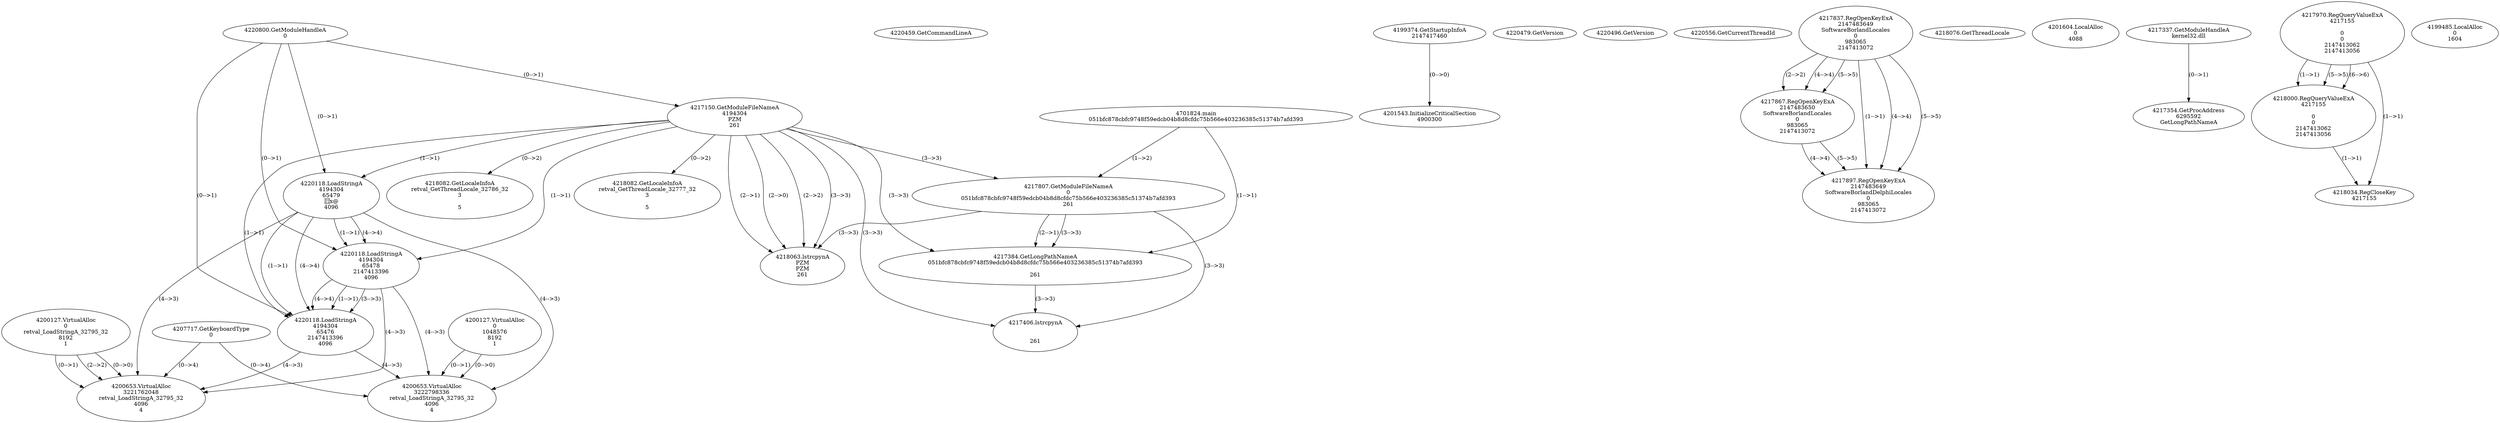 // Global SCDG with merge call
digraph {
	0 [label="4701824.main
051bfc878cbfc9748f59edcb04b8d8cfdc75b566e403236385c51374b7afd393"]
	1 [label="4220800.GetModuleHandleA
0"]
	2 [label="4207717.GetKeyboardType
0"]
	3 [label="4220459.GetCommandLineA
"]
	4 [label="4199374.GetStartupInfoA
2147417460"]
	5 [label="4220479.GetVersion
"]
	6 [label="4220496.GetVersion
"]
	7 [label="4220556.GetCurrentThreadId
"]
	8 [label="4217150.GetModuleFileNameA
4194304
PZM
261"]
	1 -> 8 [label="(0-->1)"]
	9 [label="4217807.GetModuleFileNameA
0
051bfc878cbfc9748f59edcb04b8d8cfdc75b566e403236385c51374b7afd393
261"]
	0 -> 9 [label="(1-->2)"]
	8 -> 9 [label="(3-->3)"]
	10 [label="4217837.RegOpenKeyExA
2147483649
Software\Borland\Locales
0
983065
2147413072"]
	11 [label="4217867.RegOpenKeyExA
2147483650
Software\Borland\Locales
0
983065
2147413072"]
	10 -> 11 [label="(2-->2)"]
	10 -> 11 [label="(4-->4)"]
	10 -> 11 [label="(5-->5)"]
	12 [label="4217897.RegOpenKeyExA
2147483649
Software\Borland\Delphi\Locales
0
983065
2147413072"]
	10 -> 12 [label="(1-->1)"]
	10 -> 12 [label="(4-->4)"]
	11 -> 12 [label="(4-->4)"]
	10 -> 12 [label="(5-->5)"]
	11 -> 12 [label="(5-->5)"]
	13 [label="4218063.lstrcpynA
PZM
PZM
261"]
	8 -> 13 [label="(2-->1)"]
	8 -> 13 [label="(2-->2)"]
	8 -> 13 [label="(3-->3)"]
	9 -> 13 [label="(3-->3)"]
	8 -> 13 [label="(2-->0)"]
	14 [label="4218076.GetThreadLocale
"]
	15 [label="4218082.GetLocaleInfoA
retval_GetThreadLocale_32777_32
3

5"]
	8 -> 15 [label="(0-->2)"]
	16 [label="4220118.LoadStringA
4194304
65479
x@
4096"]
	1 -> 16 [label="(0-->1)"]
	8 -> 16 [label="(1-->1)"]
	17 [label="4201543.InitializeCriticalSection
4900300"]
	4 -> 17 [label="(0-->0)"]
	18 [label="4201604.LocalAlloc
0
4088"]
	19 [label="4217337.GetModuleHandleA
kernel32.dll"]
	20 [label="4217354.GetProcAddress
6295592
GetLongPathNameA"]
	19 -> 20 [label="(0-->1)"]
	21 [label="4217384.GetLongPathNameA
051bfc878cbfc9748f59edcb04b8d8cfdc75b566e403236385c51374b7afd393

261"]
	0 -> 21 [label="(1-->1)"]
	9 -> 21 [label="(2-->1)"]
	8 -> 21 [label="(3-->3)"]
	9 -> 21 [label="(3-->3)"]
	22 [label="4217406.lstrcpynA


261"]
	8 -> 22 [label="(3-->3)"]
	9 -> 22 [label="(3-->3)"]
	21 -> 22 [label="(3-->3)"]
	23 [label="4217970.RegQueryValueExA
4217155

0
0
2147413062
2147413056"]
	24 [label="4218000.RegQueryValueExA
4217155

0
0
2147413062
2147413056"]
	23 -> 24 [label="(1-->1)"]
	23 -> 24 [label="(5-->5)"]
	23 -> 24 [label="(6-->6)"]
	25 [label="4218034.RegCloseKey
4217155"]
	23 -> 25 [label="(1-->1)"]
	24 -> 25 [label="(1-->1)"]
	26 [label="4218082.GetLocaleInfoA
retval_GetThreadLocale_32786_32
3

5"]
	8 -> 26 [label="(0-->2)"]
	27 [label="4220118.LoadStringA
4194304
65478
2147413396
4096"]
	1 -> 27 [label="(0-->1)"]
	8 -> 27 [label="(1-->1)"]
	16 -> 27 [label="(1-->1)"]
	16 -> 27 [label="(4-->4)"]
	28 [label="4220118.LoadStringA
4194304
65476
2147413396
4096"]
	1 -> 28 [label="(0-->1)"]
	8 -> 28 [label="(1-->1)"]
	16 -> 28 [label="(1-->1)"]
	27 -> 28 [label="(1-->1)"]
	27 -> 28 [label="(3-->3)"]
	16 -> 28 [label="(4-->4)"]
	27 -> 28 [label="(4-->4)"]
	29 [label="4200127.VirtualAlloc
0
1048576
8192
1"]
	30 [label="4199485.LocalAlloc
0
1604"]
	31 [label="4200127.VirtualAlloc
0
retval_LoadStringA_32795_32
8192
1"]
	32 [label="4200653.VirtualAlloc
3221762048
retval_LoadStringA_32795_32
4096
4"]
	31 -> 32 [label="(0-->1)"]
	31 -> 32 [label="(2-->2)"]
	16 -> 32 [label="(4-->3)"]
	27 -> 32 [label="(4-->3)"]
	28 -> 32 [label="(4-->3)"]
	2 -> 32 [label="(0-->4)"]
	31 -> 32 [label="(0-->0)"]
	33 [label="4200653.VirtualAlloc
3222798336
retval_LoadStringA_32795_32
4096
4"]
	29 -> 33 [label="(0-->1)"]
	16 -> 33 [label="(4-->3)"]
	27 -> 33 [label="(4-->3)"]
	28 -> 33 [label="(4-->3)"]
	2 -> 33 [label="(0-->4)"]
	29 -> 33 [label="(0-->0)"]
}
